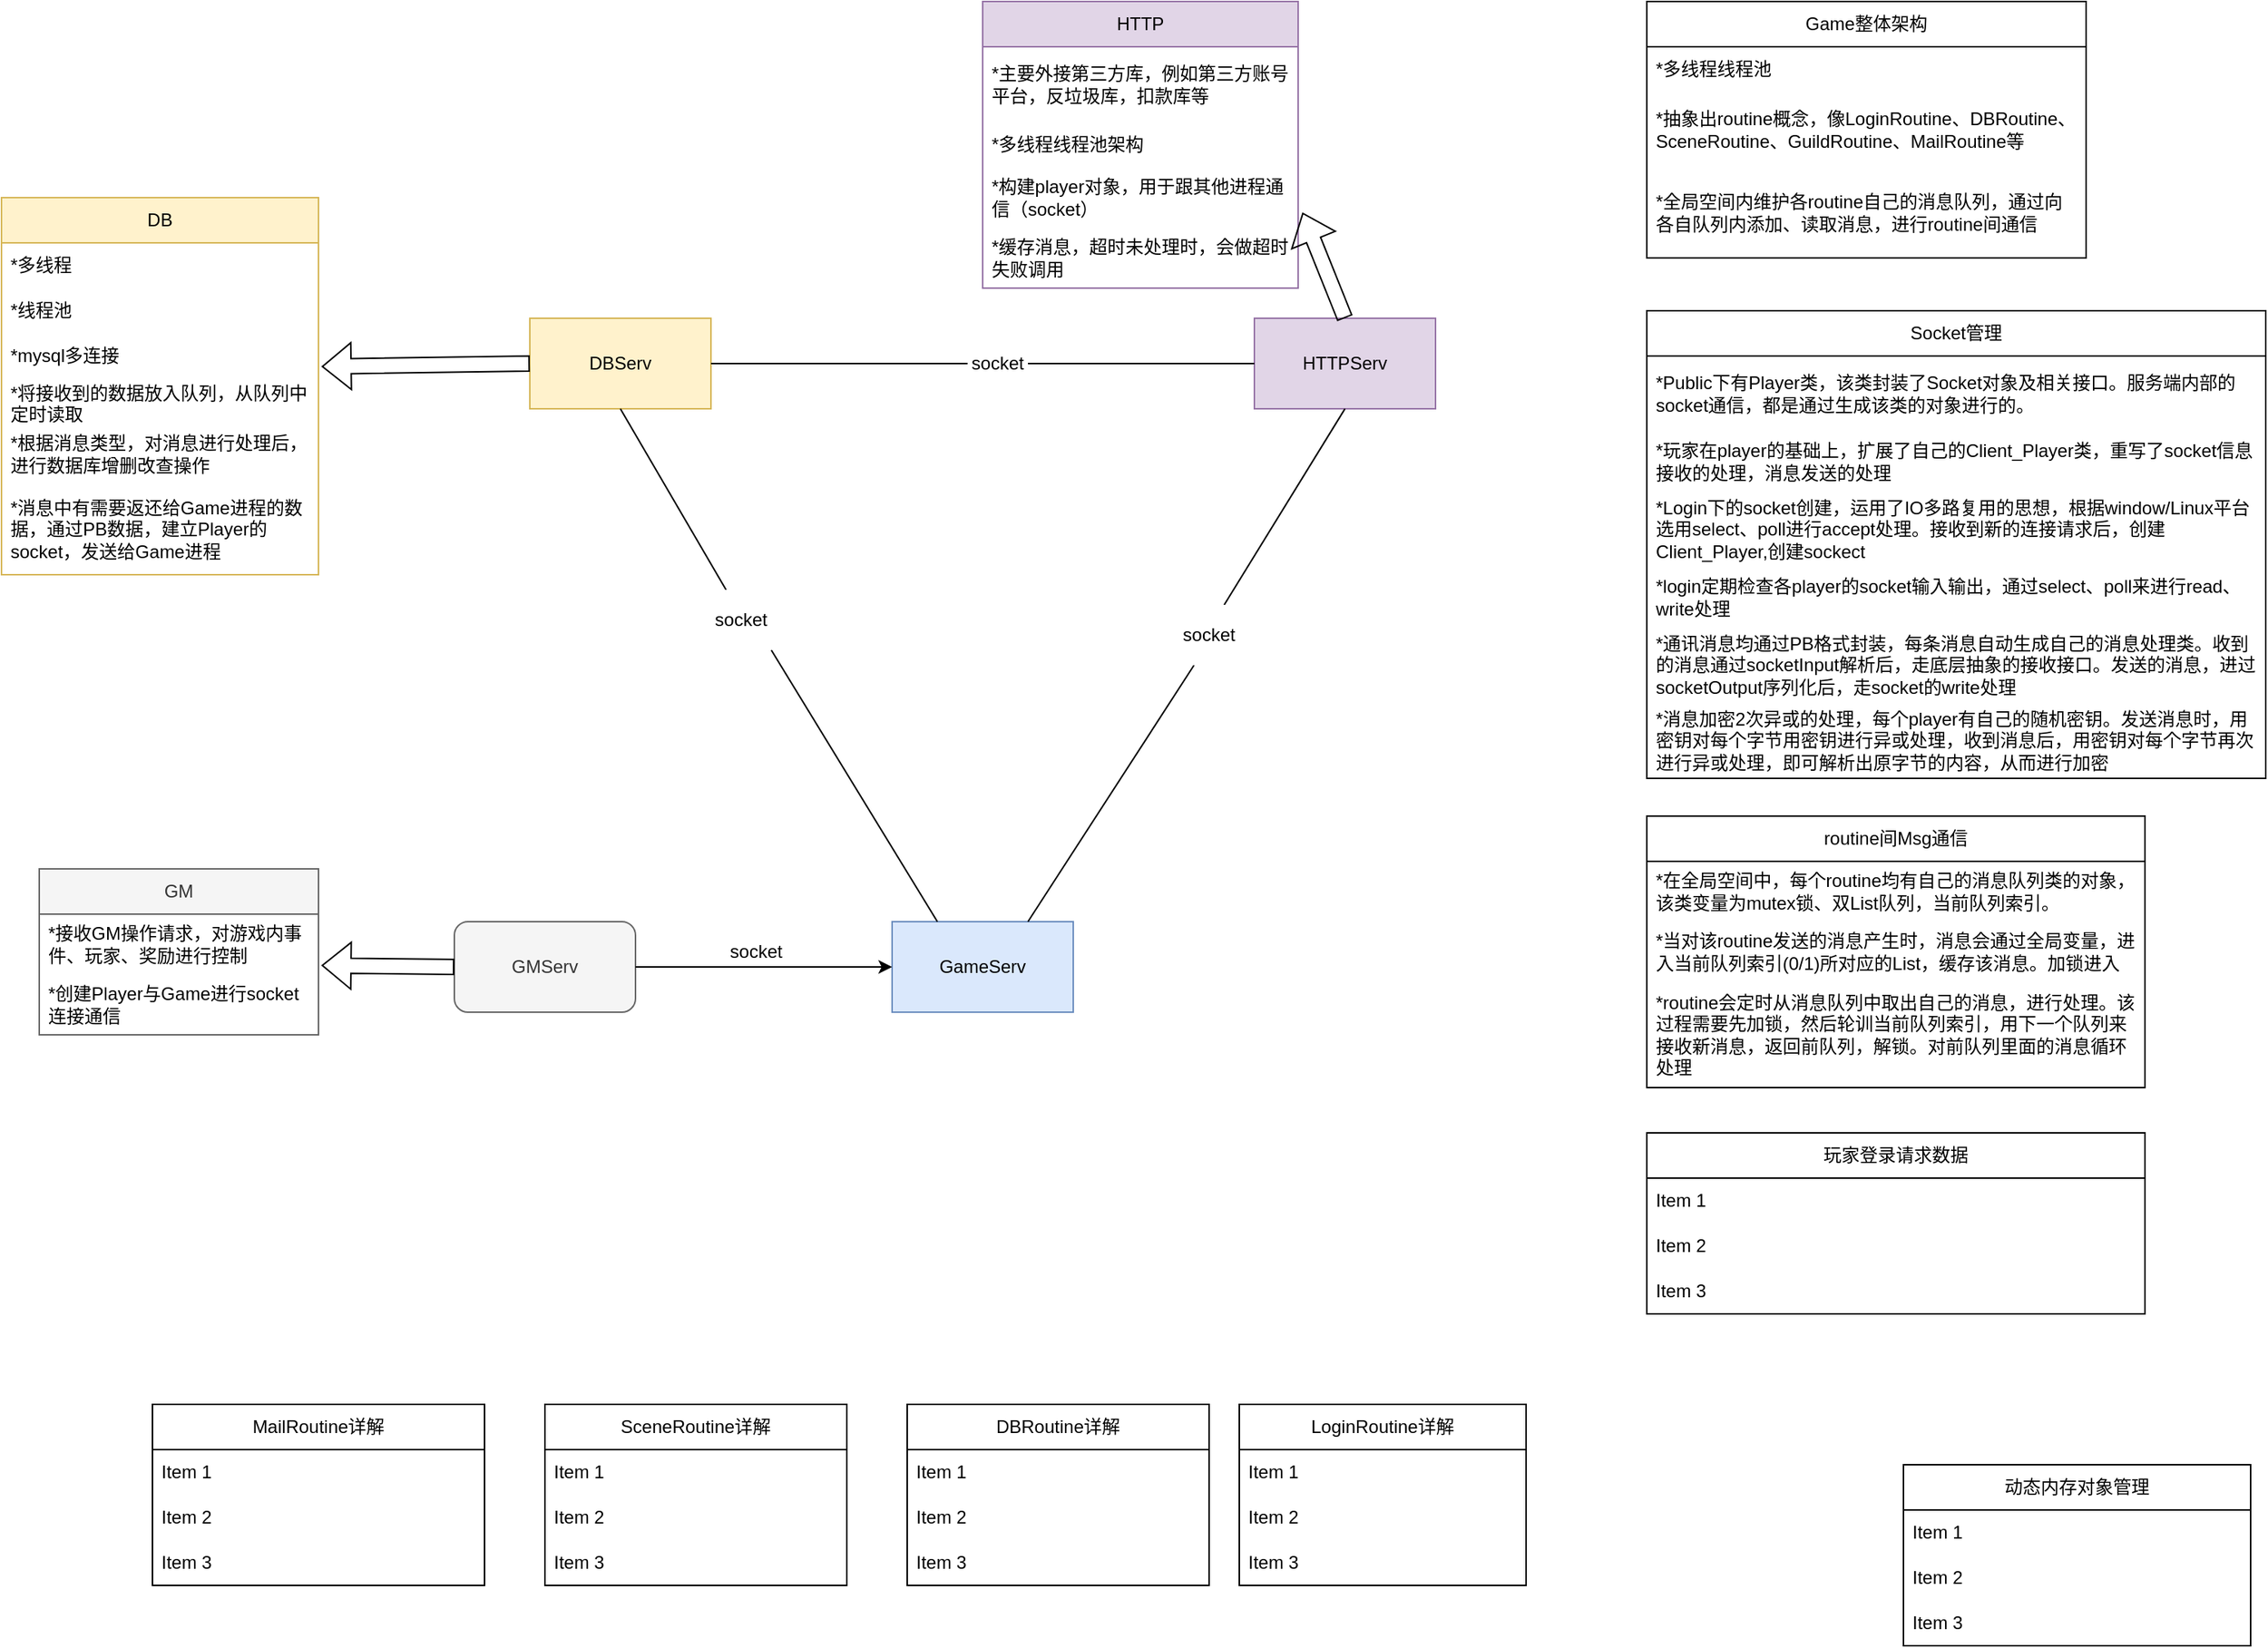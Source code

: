 <mxfile version="20.8.13" type="github">
  <diagram name="第 1 页" id="2zzjvKbSOy1SyM4pG3Pb">
    <mxGraphModel dx="1434" dy="764" grid="1" gridSize="10" guides="1" tooltips="1" connect="1" arrows="1" fold="1" page="1" pageScale="1" pageWidth="827" pageHeight="1169" math="0" shadow="0">
      <root>
        <mxCell id="0" />
        <mxCell id="1" parent="0" />
        <mxCell id="Lvl2Drqpu6WyYU6d_-Ae-1" value="GameServ" style="rounded=0;whiteSpace=wrap;html=1;fillColor=#dae8fc;strokeColor=#6c8ebf;" vertex="1" parent="1">
          <mxGeometry x="670" y="630" width="120" height="60" as="geometry" />
        </mxCell>
        <mxCell id="Lvl2Drqpu6WyYU6d_-Ae-2" value="DBServ" style="rounded=0;whiteSpace=wrap;html=1;fillColor=#fff2cc;strokeColor=#d6b656;" vertex="1" parent="1">
          <mxGeometry x="430" y="230" width="120" height="60" as="geometry" />
        </mxCell>
        <mxCell id="Lvl2Drqpu6WyYU6d_-Ae-3" value="HTTPServ" style="rounded=0;whiteSpace=wrap;html=1;fillColor=#e1d5e7;strokeColor=#9673a6;" vertex="1" parent="1">
          <mxGeometry x="910" y="230" width="120" height="60" as="geometry" />
        </mxCell>
        <mxCell id="Lvl2Drqpu6WyYU6d_-Ae-4" value="GMServ" style="rounded=1;whiteSpace=wrap;html=1;fillColor=#f5f5f5;fontColor=#333333;strokeColor=#666666;" vertex="1" parent="1">
          <mxGeometry x="380" y="630" width="120" height="60" as="geometry" />
        </mxCell>
        <mxCell id="Lvl2Drqpu6WyYU6d_-Ae-5" value="" style="endArrow=none;html=1;rounded=0;entryX=0.5;entryY=1;entryDx=0;entryDy=0;exitX=0.25;exitY=0;exitDx=0;exitDy=0;startArrow=none;" edge="1" parent="1" source="Lvl2Drqpu6WyYU6d_-Ae-9" target="Lvl2Drqpu6WyYU6d_-Ae-2">
          <mxGeometry width="50" height="50" relative="1" as="geometry">
            <mxPoint x="390" y="420" as="sourcePoint" />
            <mxPoint x="440" y="370" as="targetPoint" />
          </mxGeometry>
        </mxCell>
        <mxCell id="Lvl2Drqpu6WyYU6d_-Ae-6" value="" style="endArrow=none;html=1;rounded=0;entryX=0;entryY=0.5;entryDx=0;entryDy=0;exitX=1;exitY=0.5;exitDx=0;exitDy=0;startArrow=none;" edge="1" parent="1" source="Lvl2Drqpu6WyYU6d_-Ae-13" target="Lvl2Drqpu6WyYU6d_-Ae-3">
          <mxGeometry width="50" height="50" relative="1" as="geometry">
            <mxPoint x="390" y="420" as="sourcePoint" />
            <mxPoint x="440" y="370" as="targetPoint" />
          </mxGeometry>
        </mxCell>
        <mxCell id="Lvl2Drqpu6WyYU6d_-Ae-7" value="" style="endArrow=none;html=1;rounded=0;entryX=0.5;entryY=1;entryDx=0;entryDy=0;exitX=0.75;exitY=0;exitDx=0;exitDy=0;startArrow=none;" edge="1" parent="1" source="Lvl2Drqpu6WyYU6d_-Ae-11" target="Lvl2Drqpu6WyYU6d_-Ae-3">
          <mxGeometry width="50" height="50" relative="1" as="geometry">
            <mxPoint x="390" y="420" as="sourcePoint" />
            <mxPoint x="440" y="370" as="targetPoint" />
          </mxGeometry>
        </mxCell>
        <mxCell id="Lvl2Drqpu6WyYU6d_-Ae-10" value="" style="endArrow=none;html=1;rounded=0;entryX=1;entryY=1;entryDx=0;entryDy=0;exitX=0.25;exitY=0;exitDx=0;exitDy=0;" edge="1" parent="1" source="Lvl2Drqpu6WyYU6d_-Ae-1" target="Lvl2Drqpu6WyYU6d_-Ae-9">
          <mxGeometry width="50" height="50" relative="1" as="geometry">
            <mxPoint x="384" y="880" as="sourcePoint" />
            <mxPoint x="170" y="140" as="targetPoint" />
          </mxGeometry>
        </mxCell>
        <mxCell id="Lvl2Drqpu6WyYU6d_-Ae-9" value="socket" style="whiteSpace=wrap;html=1;aspect=fixed;strokeColor=none;" vertex="1" parent="1">
          <mxGeometry x="550" y="410" width="40" height="40" as="geometry" />
        </mxCell>
        <mxCell id="Lvl2Drqpu6WyYU6d_-Ae-12" value="socket" style="whiteSpace=wrap;html=1;aspect=fixed;strokeColor=none;" vertex="1" parent="1">
          <mxGeometry x="560" y="630" width="40" height="40" as="geometry" />
        </mxCell>
        <mxCell id="Lvl2Drqpu6WyYU6d_-Ae-14" value="" style="endArrow=none;html=1;rounded=0;exitX=0.75;exitY=0;exitDx=0;exitDy=0;entryX=0.25;entryY=1;entryDx=0;entryDy=0;" edge="1" parent="1" source="Lvl2Drqpu6WyYU6d_-Ae-1" target="Lvl2Drqpu6WyYU6d_-Ae-11">
          <mxGeometry width="50" height="50" relative="1" as="geometry">
            <mxPoint x="444" y="880" as="sourcePoint" />
            <mxPoint x="960" y="380" as="targetPoint" />
          </mxGeometry>
        </mxCell>
        <mxCell id="Lvl2Drqpu6WyYU6d_-Ae-11" value="socket" style="whiteSpace=wrap;html=1;aspect=fixed;strokeColor=none;" vertex="1" parent="1">
          <mxGeometry x="860" y="420" width="40" height="40" as="geometry" />
        </mxCell>
        <mxCell id="Lvl2Drqpu6WyYU6d_-Ae-16" value="" style="endArrow=none;html=1;rounded=0;entryX=0;entryY=0.5;entryDx=0;entryDy=0;exitX=1;exitY=0.5;exitDx=0;exitDy=0;" edge="1" parent="1" source="Lvl2Drqpu6WyYU6d_-Ae-2" target="Lvl2Drqpu6WyYU6d_-Ae-13">
          <mxGeometry width="50" height="50" relative="1" as="geometry">
            <mxPoint x="280" y="160" as="sourcePoint" />
            <mxPoint x="570" y="160" as="targetPoint" />
          </mxGeometry>
        </mxCell>
        <mxCell id="Lvl2Drqpu6WyYU6d_-Ae-13" value="socket" style="whiteSpace=wrap;html=1;aspect=fixed;strokeColor=none;" vertex="1" parent="1">
          <mxGeometry x="720" y="240" width="40" height="40" as="geometry" />
        </mxCell>
        <mxCell id="Lvl2Drqpu6WyYU6d_-Ae-17" value="" style="endArrow=classic;html=1;rounded=0;exitX=1;exitY=0.5;exitDx=0;exitDy=0;entryX=0;entryY=0.5;entryDx=0;entryDy=0;" edge="1" parent="1" source="Lvl2Drqpu6WyYU6d_-Ae-4" target="Lvl2Drqpu6WyYU6d_-Ae-1">
          <mxGeometry width="50" height="50" relative="1" as="geometry">
            <mxPoint x="390" y="720" as="sourcePoint" />
            <mxPoint x="440" y="670" as="targetPoint" />
          </mxGeometry>
        </mxCell>
        <mxCell id="Lvl2Drqpu6WyYU6d_-Ae-18" value="" style="shape=flexArrow;endArrow=classic;html=1;rounded=0;exitX=0;exitY=0.5;exitDx=0;exitDy=0;entryX=1.01;entryY=0.733;entryDx=0;entryDy=0;entryPerimeter=0;" edge="1" parent="1" source="Lvl2Drqpu6WyYU6d_-Ae-2" target="Lvl2Drqpu6WyYU6d_-Ae-31">
          <mxGeometry width="50" height="50" relative="1" as="geometry">
            <mxPoint x="390" y="320" as="sourcePoint" />
            <mxPoint x="240" y="150" as="targetPoint" />
          </mxGeometry>
        </mxCell>
        <mxCell id="Lvl2Drqpu6WyYU6d_-Ae-20" value="HTTP" style="swimlane;fontStyle=0;childLayout=stackLayout;horizontal=1;startSize=30;horizontalStack=0;resizeParent=1;resizeParentMax=0;resizeLast=0;collapsible=1;marginBottom=0;whiteSpace=wrap;html=1;fillColor=#e1d5e7;strokeColor=#9673a6;" vertex="1" parent="1">
          <mxGeometry x="730" y="20" width="209" height="190" as="geometry">
            <mxRectangle x="1280" y="40" width="60" height="30" as="alternateBounds" />
          </mxGeometry>
        </mxCell>
        <mxCell id="Lvl2Drqpu6WyYU6d_-Ae-21" value="*主要外接第三方库，例如第三方账号平台，反垃圾库，扣款库等" style="text;strokeColor=none;fillColor=none;align=left;verticalAlign=middle;spacingLeft=4;spacingRight=4;overflow=hidden;points=[[0,0.5],[1,0.5]];portConstraint=eastwest;rotatable=0;whiteSpace=wrap;html=1;" vertex="1" parent="Lvl2Drqpu6WyYU6d_-Ae-20">
          <mxGeometry y="30" width="209" height="50" as="geometry" />
        </mxCell>
        <mxCell id="Lvl2Drqpu6WyYU6d_-Ae-22" value="*多线程线程池架构" style="text;strokeColor=none;fillColor=none;align=left;verticalAlign=middle;spacingLeft=4;spacingRight=4;overflow=hidden;points=[[0,0.5],[1,0.5]];portConstraint=eastwest;rotatable=0;whiteSpace=wrap;html=1;" vertex="1" parent="Lvl2Drqpu6WyYU6d_-Ae-20">
          <mxGeometry y="80" width="209" height="30" as="geometry" />
        </mxCell>
        <mxCell id="Lvl2Drqpu6WyYU6d_-Ae-23" value="*构建player对象，用于跟其他进程通信（socket）" style="text;strokeColor=none;fillColor=none;align=left;verticalAlign=middle;spacingLeft=4;spacingRight=4;overflow=hidden;points=[[0,0.5],[1,0.5]];portConstraint=eastwest;rotatable=0;whiteSpace=wrap;html=1;" vertex="1" parent="Lvl2Drqpu6WyYU6d_-Ae-20">
          <mxGeometry y="110" width="209" height="40" as="geometry" />
        </mxCell>
        <mxCell id="Lvl2Drqpu6WyYU6d_-Ae-26" value="*缓存消息，超时未处理时，会做超时失败调用" style="text;strokeColor=none;fillColor=none;align=left;verticalAlign=middle;spacingLeft=4;spacingRight=4;overflow=hidden;points=[[0,0.5],[1,0.5]];portConstraint=eastwest;rotatable=0;whiteSpace=wrap;html=1;fontSize=12;fontFamily=Helvetica;fontColor=default;" vertex="1" parent="Lvl2Drqpu6WyYU6d_-Ae-20">
          <mxGeometry y="150" width="209" height="40" as="geometry" />
        </mxCell>
        <mxCell id="Lvl2Drqpu6WyYU6d_-Ae-28" value="DB" style="swimlane;fontStyle=0;childLayout=stackLayout;horizontal=1;startSize=30;horizontalStack=0;resizeParent=1;resizeParentMax=0;resizeLast=0;collapsible=1;marginBottom=0;whiteSpace=wrap;html=1;strokeColor=#d6b656;fontFamily=Helvetica;fontSize=12;fillColor=#fff2cc;" vertex="1" parent="1">
          <mxGeometry x="80" y="150" width="210" height="250" as="geometry">
            <mxRectangle x="30" y="40" width="60" height="30" as="alternateBounds" />
          </mxGeometry>
        </mxCell>
        <mxCell id="Lvl2Drqpu6WyYU6d_-Ae-29" value="*多线程" style="text;strokeColor=none;fillColor=none;align=left;verticalAlign=middle;spacingLeft=4;spacingRight=4;overflow=hidden;points=[[0,0.5],[1,0.5]];portConstraint=eastwest;rotatable=0;whiteSpace=wrap;html=1;fontSize=12;fontFamily=Helvetica;fontColor=default;" vertex="1" parent="Lvl2Drqpu6WyYU6d_-Ae-28">
          <mxGeometry y="30" width="210" height="30" as="geometry" />
        </mxCell>
        <mxCell id="Lvl2Drqpu6WyYU6d_-Ae-30" value="*线程池" style="text;strokeColor=none;fillColor=none;align=left;verticalAlign=middle;spacingLeft=4;spacingRight=4;overflow=hidden;points=[[0,0.5],[1,0.5]];portConstraint=eastwest;rotatable=0;whiteSpace=wrap;html=1;fontSize=12;fontFamily=Helvetica;fontColor=default;" vertex="1" parent="Lvl2Drqpu6WyYU6d_-Ae-28">
          <mxGeometry y="60" width="210" height="30" as="geometry" />
        </mxCell>
        <mxCell id="Lvl2Drqpu6WyYU6d_-Ae-31" value="*mysql多连接" style="text;strokeColor=none;fillColor=none;align=left;verticalAlign=middle;spacingLeft=4;spacingRight=4;overflow=hidden;points=[[0,0.5],[1,0.5]];portConstraint=eastwest;rotatable=0;whiteSpace=wrap;html=1;fontSize=12;fontFamily=Helvetica;fontColor=default;" vertex="1" parent="Lvl2Drqpu6WyYU6d_-Ae-28">
          <mxGeometry y="90" width="210" height="30" as="geometry" />
        </mxCell>
        <mxCell id="Lvl2Drqpu6WyYU6d_-Ae-32" value="*将接收到的数据放入队列，从队列中定时读取" style="text;strokeColor=none;fillColor=none;align=left;verticalAlign=middle;spacingLeft=4;spacingRight=4;overflow=hidden;points=[[0,0.5],[1,0.5]];portConstraint=eastwest;rotatable=0;whiteSpace=wrap;html=1;fontSize=12;fontFamily=Helvetica;fontColor=default;" vertex="1" parent="Lvl2Drqpu6WyYU6d_-Ae-28">
          <mxGeometry y="120" width="210" height="30" as="geometry" />
        </mxCell>
        <mxCell id="Lvl2Drqpu6WyYU6d_-Ae-34" value="*根据消息类型，对消息进行处理后，进行数据库增删改查操作" style="text;strokeColor=none;fillColor=none;align=left;verticalAlign=middle;spacingLeft=4;spacingRight=4;overflow=hidden;points=[[0,0.5],[1,0.5]];portConstraint=eastwest;rotatable=0;whiteSpace=wrap;html=1;fontSize=12;fontFamily=Helvetica;fontColor=default;" vertex="1" parent="Lvl2Drqpu6WyYU6d_-Ae-28">
          <mxGeometry y="150" width="210" height="40" as="geometry" />
        </mxCell>
        <mxCell id="Lvl2Drqpu6WyYU6d_-Ae-33" value="*消息中有需要返还给Game进程的数据，通过PB数据，建立Player的socket，发送给Game进程" style="text;strokeColor=none;fillColor=none;align=left;verticalAlign=middle;spacingLeft=4;spacingRight=4;overflow=hidden;points=[[0,0.5],[1,0.5]];portConstraint=eastwest;rotatable=0;whiteSpace=wrap;html=1;fontSize=12;fontFamily=Helvetica;fontColor=default;" vertex="1" parent="Lvl2Drqpu6WyYU6d_-Ae-28">
          <mxGeometry y="190" width="210" height="60" as="geometry" />
        </mxCell>
        <mxCell id="Lvl2Drqpu6WyYU6d_-Ae-35" value="" style="shape=flexArrow;endArrow=classic;html=1;rounded=0;fontFamily=Helvetica;fontSize=12;fontColor=default;startSize=30;entryX=1.014;entryY=0.75;entryDx=0;entryDy=0;entryPerimeter=0;exitX=0.5;exitY=0;exitDx=0;exitDy=0;" edge="1" parent="1" source="Lvl2Drqpu6WyYU6d_-Ae-3" target="Lvl2Drqpu6WyYU6d_-Ae-23">
          <mxGeometry width="50" height="50" relative="1" as="geometry">
            <mxPoint x="850" y="220" as="sourcePoint" />
            <mxPoint x="900" y="170" as="targetPoint" />
          </mxGeometry>
        </mxCell>
        <mxCell id="Lvl2Drqpu6WyYU6d_-Ae-37" value="Game整体架构" style="swimlane;fontStyle=0;childLayout=stackLayout;horizontal=1;startSize=30;horizontalStack=0;resizeParent=1;resizeParentMax=0;resizeLast=0;collapsible=1;marginBottom=0;whiteSpace=wrap;html=1;strokeColor=default;fontFamily=Helvetica;fontSize=12;fontColor=default;fillColor=default;" vertex="1" parent="1">
          <mxGeometry x="1170" y="20" width="291" height="170" as="geometry" />
        </mxCell>
        <mxCell id="Lvl2Drqpu6WyYU6d_-Ae-38" value="*多线程线程池" style="text;strokeColor=none;fillColor=none;align=left;verticalAlign=middle;spacingLeft=4;spacingRight=4;overflow=hidden;points=[[0,0.5],[1,0.5]];portConstraint=eastwest;rotatable=0;whiteSpace=wrap;html=1;fontSize=12;fontFamily=Helvetica;fontColor=default;" vertex="1" parent="Lvl2Drqpu6WyYU6d_-Ae-37">
          <mxGeometry y="30" width="291" height="30" as="geometry" />
        </mxCell>
        <mxCell id="Lvl2Drqpu6WyYU6d_-Ae-39" value="*抽象出routine概念，像LoginRoutine、DBRoutine、SceneRoutine、GuildRoutine、MailRoutine等" style="text;strokeColor=none;fillColor=none;align=left;verticalAlign=middle;spacingLeft=4;spacingRight=4;overflow=hidden;points=[[0,0.5],[1,0.5]];portConstraint=eastwest;rotatable=0;whiteSpace=wrap;html=1;fontSize=12;fontFamily=Helvetica;fontColor=default;" vertex="1" parent="Lvl2Drqpu6WyYU6d_-Ae-37">
          <mxGeometry y="60" width="291" height="50" as="geometry" />
        </mxCell>
        <mxCell id="Lvl2Drqpu6WyYU6d_-Ae-40" value="*全局空间内维护各routine自己的消息队列，通过向各自队列内添加、读取消息，进行routine间通信" style="text;strokeColor=none;fillColor=none;align=left;verticalAlign=middle;spacingLeft=4;spacingRight=4;overflow=hidden;points=[[0,0.5],[1,0.5]];portConstraint=eastwest;rotatable=0;whiteSpace=wrap;html=1;fontSize=12;fontFamily=Helvetica;fontColor=default;" vertex="1" parent="Lvl2Drqpu6WyYU6d_-Ae-37">
          <mxGeometry y="110" width="291" height="60" as="geometry" />
        </mxCell>
        <mxCell id="Lvl2Drqpu6WyYU6d_-Ae-41" value="Socket管理" style="swimlane;fontStyle=0;childLayout=stackLayout;horizontal=1;startSize=30;horizontalStack=0;resizeParent=1;resizeParentMax=0;resizeLast=0;collapsible=1;marginBottom=0;whiteSpace=wrap;html=1;strokeColor=default;fontFamily=Helvetica;fontSize=12;fontColor=default;fillColor=default;" vertex="1" parent="1">
          <mxGeometry x="1170" y="225" width="410" height="310" as="geometry" />
        </mxCell>
        <mxCell id="Lvl2Drqpu6WyYU6d_-Ae-42" value="*Public下有Player类，该类封装了Socket对象及相关接口。服务端内部的socket通信，都是通过生成该类的对象进行的。" style="text;strokeColor=none;fillColor=none;align=left;verticalAlign=middle;spacingLeft=4;spacingRight=4;overflow=hidden;points=[[0,0.5],[1,0.5]];portConstraint=eastwest;rotatable=0;whiteSpace=wrap;html=1;fontSize=12;fontFamily=Helvetica;fontColor=default;" vertex="1" parent="Lvl2Drqpu6WyYU6d_-Ae-41">
          <mxGeometry y="30" width="410" height="50" as="geometry" />
        </mxCell>
        <mxCell id="Lvl2Drqpu6WyYU6d_-Ae-43" value="*玩家在player的基础上，扩展了自己的Client_Player类，重写了socket信息接收的处理，消息发送的处理" style="text;strokeColor=none;fillColor=none;align=left;verticalAlign=middle;spacingLeft=4;spacingRight=4;overflow=hidden;points=[[0,0.5],[1,0.5]];portConstraint=eastwest;rotatable=0;whiteSpace=wrap;html=1;fontSize=12;fontFamily=Helvetica;fontColor=default;" vertex="1" parent="Lvl2Drqpu6WyYU6d_-Ae-41">
          <mxGeometry y="80" width="410" height="40" as="geometry" />
        </mxCell>
        <mxCell id="Lvl2Drqpu6WyYU6d_-Ae-44" value="*Login下的socket创建，运用了IO多路复用的思想，根据window/Linux平台选用select、poll进行accept处理。接收到新的连接请求后，创建Client_Player,创建sockect" style="text;strokeColor=none;fillColor=none;align=left;verticalAlign=middle;spacingLeft=4;spacingRight=4;overflow=hidden;points=[[0,0.5],[1,0.5]];portConstraint=eastwest;rotatable=0;whiteSpace=wrap;html=1;fontSize=12;fontFamily=Helvetica;fontColor=default;" vertex="1" parent="Lvl2Drqpu6WyYU6d_-Ae-41">
          <mxGeometry y="120" width="410" height="50" as="geometry" />
        </mxCell>
        <mxCell id="Lvl2Drqpu6WyYU6d_-Ae-78" value="*login定期检查各player的socket输入输出，通过select、poll来进行read、write处理" style="text;strokeColor=none;fillColor=none;align=left;verticalAlign=middle;spacingLeft=4;spacingRight=4;overflow=hidden;points=[[0,0.5],[1,0.5]];portConstraint=eastwest;rotatable=0;whiteSpace=wrap;html=1;fontSize=12;fontFamily=Helvetica;fontColor=default;" vertex="1" parent="Lvl2Drqpu6WyYU6d_-Ae-41">
          <mxGeometry y="170" width="410" height="40" as="geometry" />
        </mxCell>
        <mxCell id="Lvl2Drqpu6WyYU6d_-Ae-80" value="*通讯消息均通过PB格式封装，每条消息自动生成自己的消息处理类。收到的消息通过socketInput解析后，走底层抽象的接收接口。发送的消息，进过socketOutput序列化后，走socket的write处理" style="text;strokeColor=none;fillColor=none;align=left;verticalAlign=middle;spacingLeft=4;spacingRight=4;overflow=hidden;points=[[0,0.5],[1,0.5]];portConstraint=eastwest;rotatable=0;whiteSpace=wrap;html=1;fontSize=12;fontFamily=Helvetica;fontColor=default;" vertex="1" parent="Lvl2Drqpu6WyYU6d_-Ae-41">
          <mxGeometry y="210" width="410" height="50" as="geometry" />
        </mxCell>
        <mxCell id="Lvl2Drqpu6WyYU6d_-Ae-79" value="*消息加密2次异或的处理，每个player有自己的随机密钥。发送消息时，用密钥对每个字节用密钥进行异或处理，收到消息后，用密钥对每个字节再次进行异或处理，即可解析出原字节的内容，从而进行加密" style="text;strokeColor=none;fillColor=none;align=left;verticalAlign=middle;spacingLeft=4;spacingRight=4;overflow=hidden;points=[[0,0.5],[1,0.5]];portConstraint=eastwest;rotatable=0;whiteSpace=wrap;html=1;fontSize=12;fontFamily=Helvetica;fontColor=default;" vertex="1" parent="Lvl2Drqpu6WyYU6d_-Ae-41">
          <mxGeometry y="260" width="410" height="50" as="geometry" />
        </mxCell>
        <mxCell id="Lvl2Drqpu6WyYU6d_-Ae-45" value="routine间Msg通信" style="swimlane;fontStyle=0;childLayout=stackLayout;horizontal=1;startSize=30;horizontalStack=0;resizeParent=1;resizeParentMax=0;resizeLast=0;collapsible=1;marginBottom=0;whiteSpace=wrap;html=1;strokeColor=default;fontFamily=Helvetica;fontSize=12;fontColor=default;fillColor=default;" vertex="1" parent="1">
          <mxGeometry x="1170" y="560" width="330" height="180" as="geometry" />
        </mxCell>
        <mxCell id="Lvl2Drqpu6WyYU6d_-Ae-46" value="*在全局空间中，每个routine均有自己的消息队列类的对象，该类变量为mutex锁、双List队列，当前队列索引。" style="text;strokeColor=none;fillColor=none;align=left;verticalAlign=middle;spacingLeft=4;spacingRight=4;overflow=hidden;points=[[0,0.5],[1,0.5]];portConstraint=eastwest;rotatable=0;whiteSpace=wrap;html=1;fontSize=12;fontFamily=Helvetica;fontColor=default;" vertex="1" parent="Lvl2Drqpu6WyYU6d_-Ae-45">
          <mxGeometry y="30" width="330" height="40" as="geometry" />
        </mxCell>
        <mxCell id="Lvl2Drqpu6WyYU6d_-Ae-47" value="*当对该routine发送的消息产生时，消息会通过全局变量，进入当前队列索引(0/1)所对应的List，缓存该消息。加锁进入" style="text;strokeColor=none;fillColor=none;align=left;verticalAlign=middle;spacingLeft=4;spacingRight=4;overflow=hidden;points=[[0,0.5],[1,0.5]];portConstraint=eastwest;rotatable=0;whiteSpace=wrap;html=1;fontSize=12;fontFamily=Helvetica;fontColor=default;" vertex="1" parent="Lvl2Drqpu6WyYU6d_-Ae-45">
          <mxGeometry y="70" width="330" height="40" as="geometry" />
        </mxCell>
        <mxCell id="Lvl2Drqpu6WyYU6d_-Ae-48" value="*routine会定时从消息队列中取出自己的消息，进行处理。该过程需要先加锁，然后轮训当前队列索引，用下一个队列来接收新消息，返回前队列，解锁。对前队列里面的消息循环处理" style="text;strokeColor=none;fillColor=none;align=left;verticalAlign=middle;spacingLeft=4;spacingRight=4;overflow=hidden;points=[[0,0.5],[1,0.5]];portConstraint=eastwest;rotatable=0;whiteSpace=wrap;html=1;fontSize=12;fontFamily=Helvetica;fontColor=default;" vertex="1" parent="Lvl2Drqpu6WyYU6d_-Ae-45">
          <mxGeometry y="110" width="330" height="70" as="geometry" />
        </mxCell>
        <mxCell id="Lvl2Drqpu6WyYU6d_-Ae-49" value="玩家登录请求数据" style="swimlane;fontStyle=0;childLayout=stackLayout;horizontal=1;startSize=30;horizontalStack=0;resizeParent=1;resizeParentMax=0;resizeLast=0;collapsible=1;marginBottom=0;whiteSpace=wrap;html=1;strokeColor=default;fontFamily=Helvetica;fontSize=12;fontColor=default;fillColor=default;" vertex="1" parent="1">
          <mxGeometry x="1170" y="770" width="330" height="120" as="geometry" />
        </mxCell>
        <mxCell id="Lvl2Drqpu6WyYU6d_-Ae-50" value="Item 1" style="text;strokeColor=none;fillColor=none;align=left;verticalAlign=middle;spacingLeft=4;spacingRight=4;overflow=hidden;points=[[0,0.5],[1,0.5]];portConstraint=eastwest;rotatable=0;whiteSpace=wrap;html=1;fontSize=12;fontFamily=Helvetica;fontColor=default;" vertex="1" parent="Lvl2Drqpu6WyYU6d_-Ae-49">
          <mxGeometry y="30" width="330" height="30" as="geometry" />
        </mxCell>
        <mxCell id="Lvl2Drqpu6WyYU6d_-Ae-51" value="Item 2" style="text;strokeColor=none;fillColor=none;align=left;verticalAlign=middle;spacingLeft=4;spacingRight=4;overflow=hidden;points=[[0,0.5],[1,0.5]];portConstraint=eastwest;rotatable=0;whiteSpace=wrap;html=1;fontSize=12;fontFamily=Helvetica;fontColor=default;" vertex="1" parent="Lvl2Drqpu6WyYU6d_-Ae-49">
          <mxGeometry y="60" width="330" height="30" as="geometry" />
        </mxCell>
        <mxCell id="Lvl2Drqpu6WyYU6d_-Ae-52" value="Item 3" style="text;strokeColor=none;fillColor=none;align=left;verticalAlign=middle;spacingLeft=4;spacingRight=4;overflow=hidden;points=[[0,0.5],[1,0.5]];portConstraint=eastwest;rotatable=0;whiteSpace=wrap;html=1;fontSize=12;fontFamily=Helvetica;fontColor=default;" vertex="1" parent="Lvl2Drqpu6WyYU6d_-Ae-49">
          <mxGeometry y="90" width="330" height="30" as="geometry" />
        </mxCell>
        <mxCell id="Lvl2Drqpu6WyYU6d_-Ae-53" value="动态内存对象管理" style="swimlane;fontStyle=0;childLayout=stackLayout;horizontal=1;startSize=30;horizontalStack=0;resizeParent=1;resizeParentMax=0;resizeLast=0;collapsible=1;marginBottom=0;whiteSpace=wrap;html=1;strokeColor=default;fontFamily=Helvetica;fontSize=12;fontColor=default;fillColor=default;" vertex="1" parent="1">
          <mxGeometry x="1340" y="990" width="230" height="120" as="geometry" />
        </mxCell>
        <mxCell id="Lvl2Drqpu6WyYU6d_-Ae-54" value="Item 1" style="text;strokeColor=none;fillColor=none;align=left;verticalAlign=middle;spacingLeft=4;spacingRight=4;overflow=hidden;points=[[0,0.5],[1,0.5]];portConstraint=eastwest;rotatable=0;whiteSpace=wrap;html=1;fontSize=12;fontFamily=Helvetica;fontColor=default;" vertex="1" parent="Lvl2Drqpu6WyYU6d_-Ae-53">
          <mxGeometry y="30" width="230" height="30" as="geometry" />
        </mxCell>
        <mxCell id="Lvl2Drqpu6WyYU6d_-Ae-55" value="Item 2" style="text;strokeColor=none;fillColor=none;align=left;verticalAlign=middle;spacingLeft=4;spacingRight=4;overflow=hidden;points=[[0,0.5],[1,0.5]];portConstraint=eastwest;rotatable=0;whiteSpace=wrap;html=1;fontSize=12;fontFamily=Helvetica;fontColor=default;" vertex="1" parent="Lvl2Drqpu6WyYU6d_-Ae-53">
          <mxGeometry y="60" width="230" height="30" as="geometry" />
        </mxCell>
        <mxCell id="Lvl2Drqpu6WyYU6d_-Ae-56" value="Item 3" style="text;strokeColor=none;fillColor=none;align=left;verticalAlign=middle;spacingLeft=4;spacingRight=4;overflow=hidden;points=[[0,0.5],[1,0.5]];portConstraint=eastwest;rotatable=0;whiteSpace=wrap;html=1;fontSize=12;fontFamily=Helvetica;fontColor=default;" vertex="1" parent="Lvl2Drqpu6WyYU6d_-Ae-53">
          <mxGeometry y="90" width="230" height="30" as="geometry" />
        </mxCell>
        <mxCell id="Lvl2Drqpu6WyYU6d_-Ae-57" value="GM" style="swimlane;fontStyle=0;childLayout=stackLayout;horizontal=1;startSize=30;horizontalStack=0;resizeParent=1;resizeParentMax=0;resizeLast=0;collapsible=1;marginBottom=0;whiteSpace=wrap;html=1;strokeColor=#666666;fontFamily=Helvetica;fontSize=12;fontColor=#333333;fillColor=#f5f5f5;" vertex="1" parent="1">
          <mxGeometry x="105" y="595" width="185" height="110" as="geometry" />
        </mxCell>
        <mxCell id="Lvl2Drqpu6WyYU6d_-Ae-58" value="*接收GM操作请求，对游戏内事件、玩家、奖励进行控制" style="text;strokeColor=none;fillColor=none;align=left;verticalAlign=middle;spacingLeft=4;spacingRight=4;overflow=hidden;points=[[0,0.5],[1,0.5]];portConstraint=eastwest;rotatable=0;whiteSpace=wrap;html=1;fontSize=12;fontFamily=Helvetica;fontColor=default;" vertex="1" parent="Lvl2Drqpu6WyYU6d_-Ae-57">
          <mxGeometry y="30" width="185" height="40" as="geometry" />
        </mxCell>
        <mxCell id="Lvl2Drqpu6WyYU6d_-Ae-59" value="*创建Player与Game进行socket连接通信" style="text;strokeColor=none;fillColor=none;align=left;verticalAlign=middle;spacingLeft=4;spacingRight=4;overflow=hidden;points=[[0,0.5],[1,0.5]];portConstraint=eastwest;rotatable=0;whiteSpace=wrap;html=1;fontSize=12;fontFamily=Helvetica;fontColor=default;" vertex="1" parent="Lvl2Drqpu6WyYU6d_-Ae-57">
          <mxGeometry y="70" width="185" height="40" as="geometry" />
        </mxCell>
        <mxCell id="Lvl2Drqpu6WyYU6d_-Ae-61" value="" style="shape=flexArrow;endArrow=classic;html=1;rounded=0;fontFamily=Helvetica;fontSize=12;fontColor=default;startSize=30;exitX=0;exitY=0.5;exitDx=0;exitDy=0;entryX=1.011;entryY=0.85;entryDx=0;entryDy=0;entryPerimeter=0;" edge="1" parent="1" source="Lvl2Drqpu6WyYU6d_-Ae-4" target="Lvl2Drqpu6WyYU6d_-Ae-58">
          <mxGeometry width="50" height="50" relative="1" as="geometry">
            <mxPoint x="410" y="510" as="sourcePoint" />
            <mxPoint x="210" y="660" as="targetPoint" />
          </mxGeometry>
        </mxCell>
        <mxCell id="Lvl2Drqpu6WyYU6d_-Ae-62" value="LoginRoutine详解" style="swimlane;fontStyle=0;childLayout=stackLayout;horizontal=1;startSize=30;horizontalStack=0;resizeParent=1;resizeParentMax=0;resizeLast=0;collapsible=1;marginBottom=0;whiteSpace=wrap;html=1;strokeColor=default;fontFamily=Helvetica;fontSize=12;fontColor=default;fillColor=default;" vertex="1" parent="1">
          <mxGeometry x="900" y="950" width="190" height="120" as="geometry" />
        </mxCell>
        <mxCell id="Lvl2Drqpu6WyYU6d_-Ae-63" value="Item 1" style="text;strokeColor=none;fillColor=none;align=left;verticalAlign=middle;spacingLeft=4;spacingRight=4;overflow=hidden;points=[[0,0.5],[1,0.5]];portConstraint=eastwest;rotatable=0;whiteSpace=wrap;html=1;fontSize=12;fontFamily=Helvetica;fontColor=default;" vertex="1" parent="Lvl2Drqpu6WyYU6d_-Ae-62">
          <mxGeometry y="30" width="190" height="30" as="geometry" />
        </mxCell>
        <mxCell id="Lvl2Drqpu6WyYU6d_-Ae-64" value="Item 2" style="text;strokeColor=none;fillColor=none;align=left;verticalAlign=middle;spacingLeft=4;spacingRight=4;overflow=hidden;points=[[0,0.5],[1,0.5]];portConstraint=eastwest;rotatable=0;whiteSpace=wrap;html=1;fontSize=12;fontFamily=Helvetica;fontColor=default;" vertex="1" parent="Lvl2Drqpu6WyYU6d_-Ae-62">
          <mxGeometry y="60" width="190" height="30" as="geometry" />
        </mxCell>
        <mxCell id="Lvl2Drqpu6WyYU6d_-Ae-65" value="Item 3" style="text;strokeColor=none;fillColor=none;align=left;verticalAlign=middle;spacingLeft=4;spacingRight=4;overflow=hidden;points=[[0,0.5],[1,0.5]];portConstraint=eastwest;rotatable=0;whiteSpace=wrap;html=1;fontSize=12;fontFamily=Helvetica;fontColor=default;" vertex="1" parent="Lvl2Drqpu6WyYU6d_-Ae-62">
          <mxGeometry y="90" width="190" height="30" as="geometry" />
        </mxCell>
        <mxCell id="Lvl2Drqpu6WyYU6d_-Ae-66" value="DBRoutine详解" style="swimlane;fontStyle=0;childLayout=stackLayout;horizontal=1;startSize=30;horizontalStack=0;resizeParent=1;resizeParentMax=0;resizeLast=0;collapsible=1;marginBottom=0;whiteSpace=wrap;html=1;strokeColor=default;fontFamily=Helvetica;fontSize=12;fontColor=default;fillColor=default;" vertex="1" parent="1">
          <mxGeometry x="680" y="950" width="200" height="120" as="geometry" />
        </mxCell>
        <mxCell id="Lvl2Drqpu6WyYU6d_-Ae-67" value="Item 1" style="text;strokeColor=none;fillColor=none;align=left;verticalAlign=middle;spacingLeft=4;spacingRight=4;overflow=hidden;points=[[0,0.5],[1,0.5]];portConstraint=eastwest;rotatable=0;whiteSpace=wrap;html=1;fontSize=12;fontFamily=Helvetica;fontColor=default;" vertex="1" parent="Lvl2Drqpu6WyYU6d_-Ae-66">
          <mxGeometry y="30" width="200" height="30" as="geometry" />
        </mxCell>
        <mxCell id="Lvl2Drqpu6WyYU6d_-Ae-68" value="Item 2" style="text;strokeColor=none;fillColor=none;align=left;verticalAlign=middle;spacingLeft=4;spacingRight=4;overflow=hidden;points=[[0,0.5],[1,0.5]];portConstraint=eastwest;rotatable=0;whiteSpace=wrap;html=1;fontSize=12;fontFamily=Helvetica;fontColor=default;" vertex="1" parent="Lvl2Drqpu6WyYU6d_-Ae-66">
          <mxGeometry y="60" width="200" height="30" as="geometry" />
        </mxCell>
        <mxCell id="Lvl2Drqpu6WyYU6d_-Ae-69" value="Item 3" style="text;strokeColor=none;fillColor=none;align=left;verticalAlign=middle;spacingLeft=4;spacingRight=4;overflow=hidden;points=[[0,0.5],[1,0.5]];portConstraint=eastwest;rotatable=0;whiteSpace=wrap;html=1;fontSize=12;fontFamily=Helvetica;fontColor=default;" vertex="1" parent="Lvl2Drqpu6WyYU6d_-Ae-66">
          <mxGeometry y="90" width="200" height="30" as="geometry" />
        </mxCell>
        <mxCell id="Lvl2Drqpu6WyYU6d_-Ae-70" value="SceneRoutine详解" style="swimlane;fontStyle=0;childLayout=stackLayout;horizontal=1;startSize=30;horizontalStack=0;resizeParent=1;resizeParentMax=0;resizeLast=0;collapsible=1;marginBottom=0;whiteSpace=wrap;html=1;strokeColor=default;fontFamily=Helvetica;fontSize=12;fontColor=default;fillColor=default;" vertex="1" parent="1">
          <mxGeometry x="440" y="950" width="200" height="120" as="geometry" />
        </mxCell>
        <mxCell id="Lvl2Drqpu6WyYU6d_-Ae-71" value="Item 1" style="text;strokeColor=none;fillColor=none;align=left;verticalAlign=middle;spacingLeft=4;spacingRight=4;overflow=hidden;points=[[0,0.5],[1,0.5]];portConstraint=eastwest;rotatable=0;whiteSpace=wrap;html=1;fontSize=12;fontFamily=Helvetica;fontColor=default;" vertex="1" parent="Lvl2Drqpu6WyYU6d_-Ae-70">
          <mxGeometry y="30" width="200" height="30" as="geometry" />
        </mxCell>
        <mxCell id="Lvl2Drqpu6WyYU6d_-Ae-72" value="Item 2" style="text;strokeColor=none;fillColor=none;align=left;verticalAlign=middle;spacingLeft=4;spacingRight=4;overflow=hidden;points=[[0,0.5],[1,0.5]];portConstraint=eastwest;rotatable=0;whiteSpace=wrap;html=1;fontSize=12;fontFamily=Helvetica;fontColor=default;" vertex="1" parent="Lvl2Drqpu6WyYU6d_-Ae-70">
          <mxGeometry y="60" width="200" height="30" as="geometry" />
        </mxCell>
        <mxCell id="Lvl2Drqpu6WyYU6d_-Ae-73" value="Item 3" style="text;strokeColor=none;fillColor=none;align=left;verticalAlign=middle;spacingLeft=4;spacingRight=4;overflow=hidden;points=[[0,0.5],[1,0.5]];portConstraint=eastwest;rotatable=0;whiteSpace=wrap;html=1;fontSize=12;fontFamily=Helvetica;fontColor=default;" vertex="1" parent="Lvl2Drqpu6WyYU6d_-Ae-70">
          <mxGeometry y="90" width="200" height="30" as="geometry" />
        </mxCell>
        <mxCell id="Lvl2Drqpu6WyYU6d_-Ae-74" value="MailRoutine详解" style="swimlane;fontStyle=0;childLayout=stackLayout;horizontal=1;startSize=30;horizontalStack=0;resizeParent=1;resizeParentMax=0;resizeLast=0;collapsible=1;marginBottom=0;whiteSpace=wrap;html=1;strokeColor=default;fontFamily=Helvetica;fontSize=12;fontColor=default;fillColor=default;" vertex="1" parent="1">
          <mxGeometry x="180" y="950" width="220" height="120" as="geometry" />
        </mxCell>
        <mxCell id="Lvl2Drqpu6WyYU6d_-Ae-75" value="Item 1" style="text;strokeColor=none;fillColor=none;align=left;verticalAlign=middle;spacingLeft=4;spacingRight=4;overflow=hidden;points=[[0,0.5],[1,0.5]];portConstraint=eastwest;rotatable=0;whiteSpace=wrap;html=1;fontSize=12;fontFamily=Helvetica;fontColor=default;" vertex="1" parent="Lvl2Drqpu6WyYU6d_-Ae-74">
          <mxGeometry y="30" width="220" height="30" as="geometry" />
        </mxCell>
        <mxCell id="Lvl2Drqpu6WyYU6d_-Ae-76" value="Item 2" style="text;strokeColor=none;fillColor=none;align=left;verticalAlign=middle;spacingLeft=4;spacingRight=4;overflow=hidden;points=[[0,0.5],[1,0.5]];portConstraint=eastwest;rotatable=0;whiteSpace=wrap;html=1;fontSize=12;fontFamily=Helvetica;fontColor=default;" vertex="1" parent="Lvl2Drqpu6WyYU6d_-Ae-74">
          <mxGeometry y="60" width="220" height="30" as="geometry" />
        </mxCell>
        <mxCell id="Lvl2Drqpu6WyYU6d_-Ae-77" value="Item 3" style="text;strokeColor=none;fillColor=none;align=left;verticalAlign=middle;spacingLeft=4;spacingRight=4;overflow=hidden;points=[[0,0.5],[1,0.5]];portConstraint=eastwest;rotatable=0;whiteSpace=wrap;html=1;fontSize=12;fontFamily=Helvetica;fontColor=default;" vertex="1" parent="Lvl2Drqpu6WyYU6d_-Ae-74">
          <mxGeometry y="90" width="220" height="30" as="geometry" />
        </mxCell>
      </root>
    </mxGraphModel>
  </diagram>
</mxfile>
